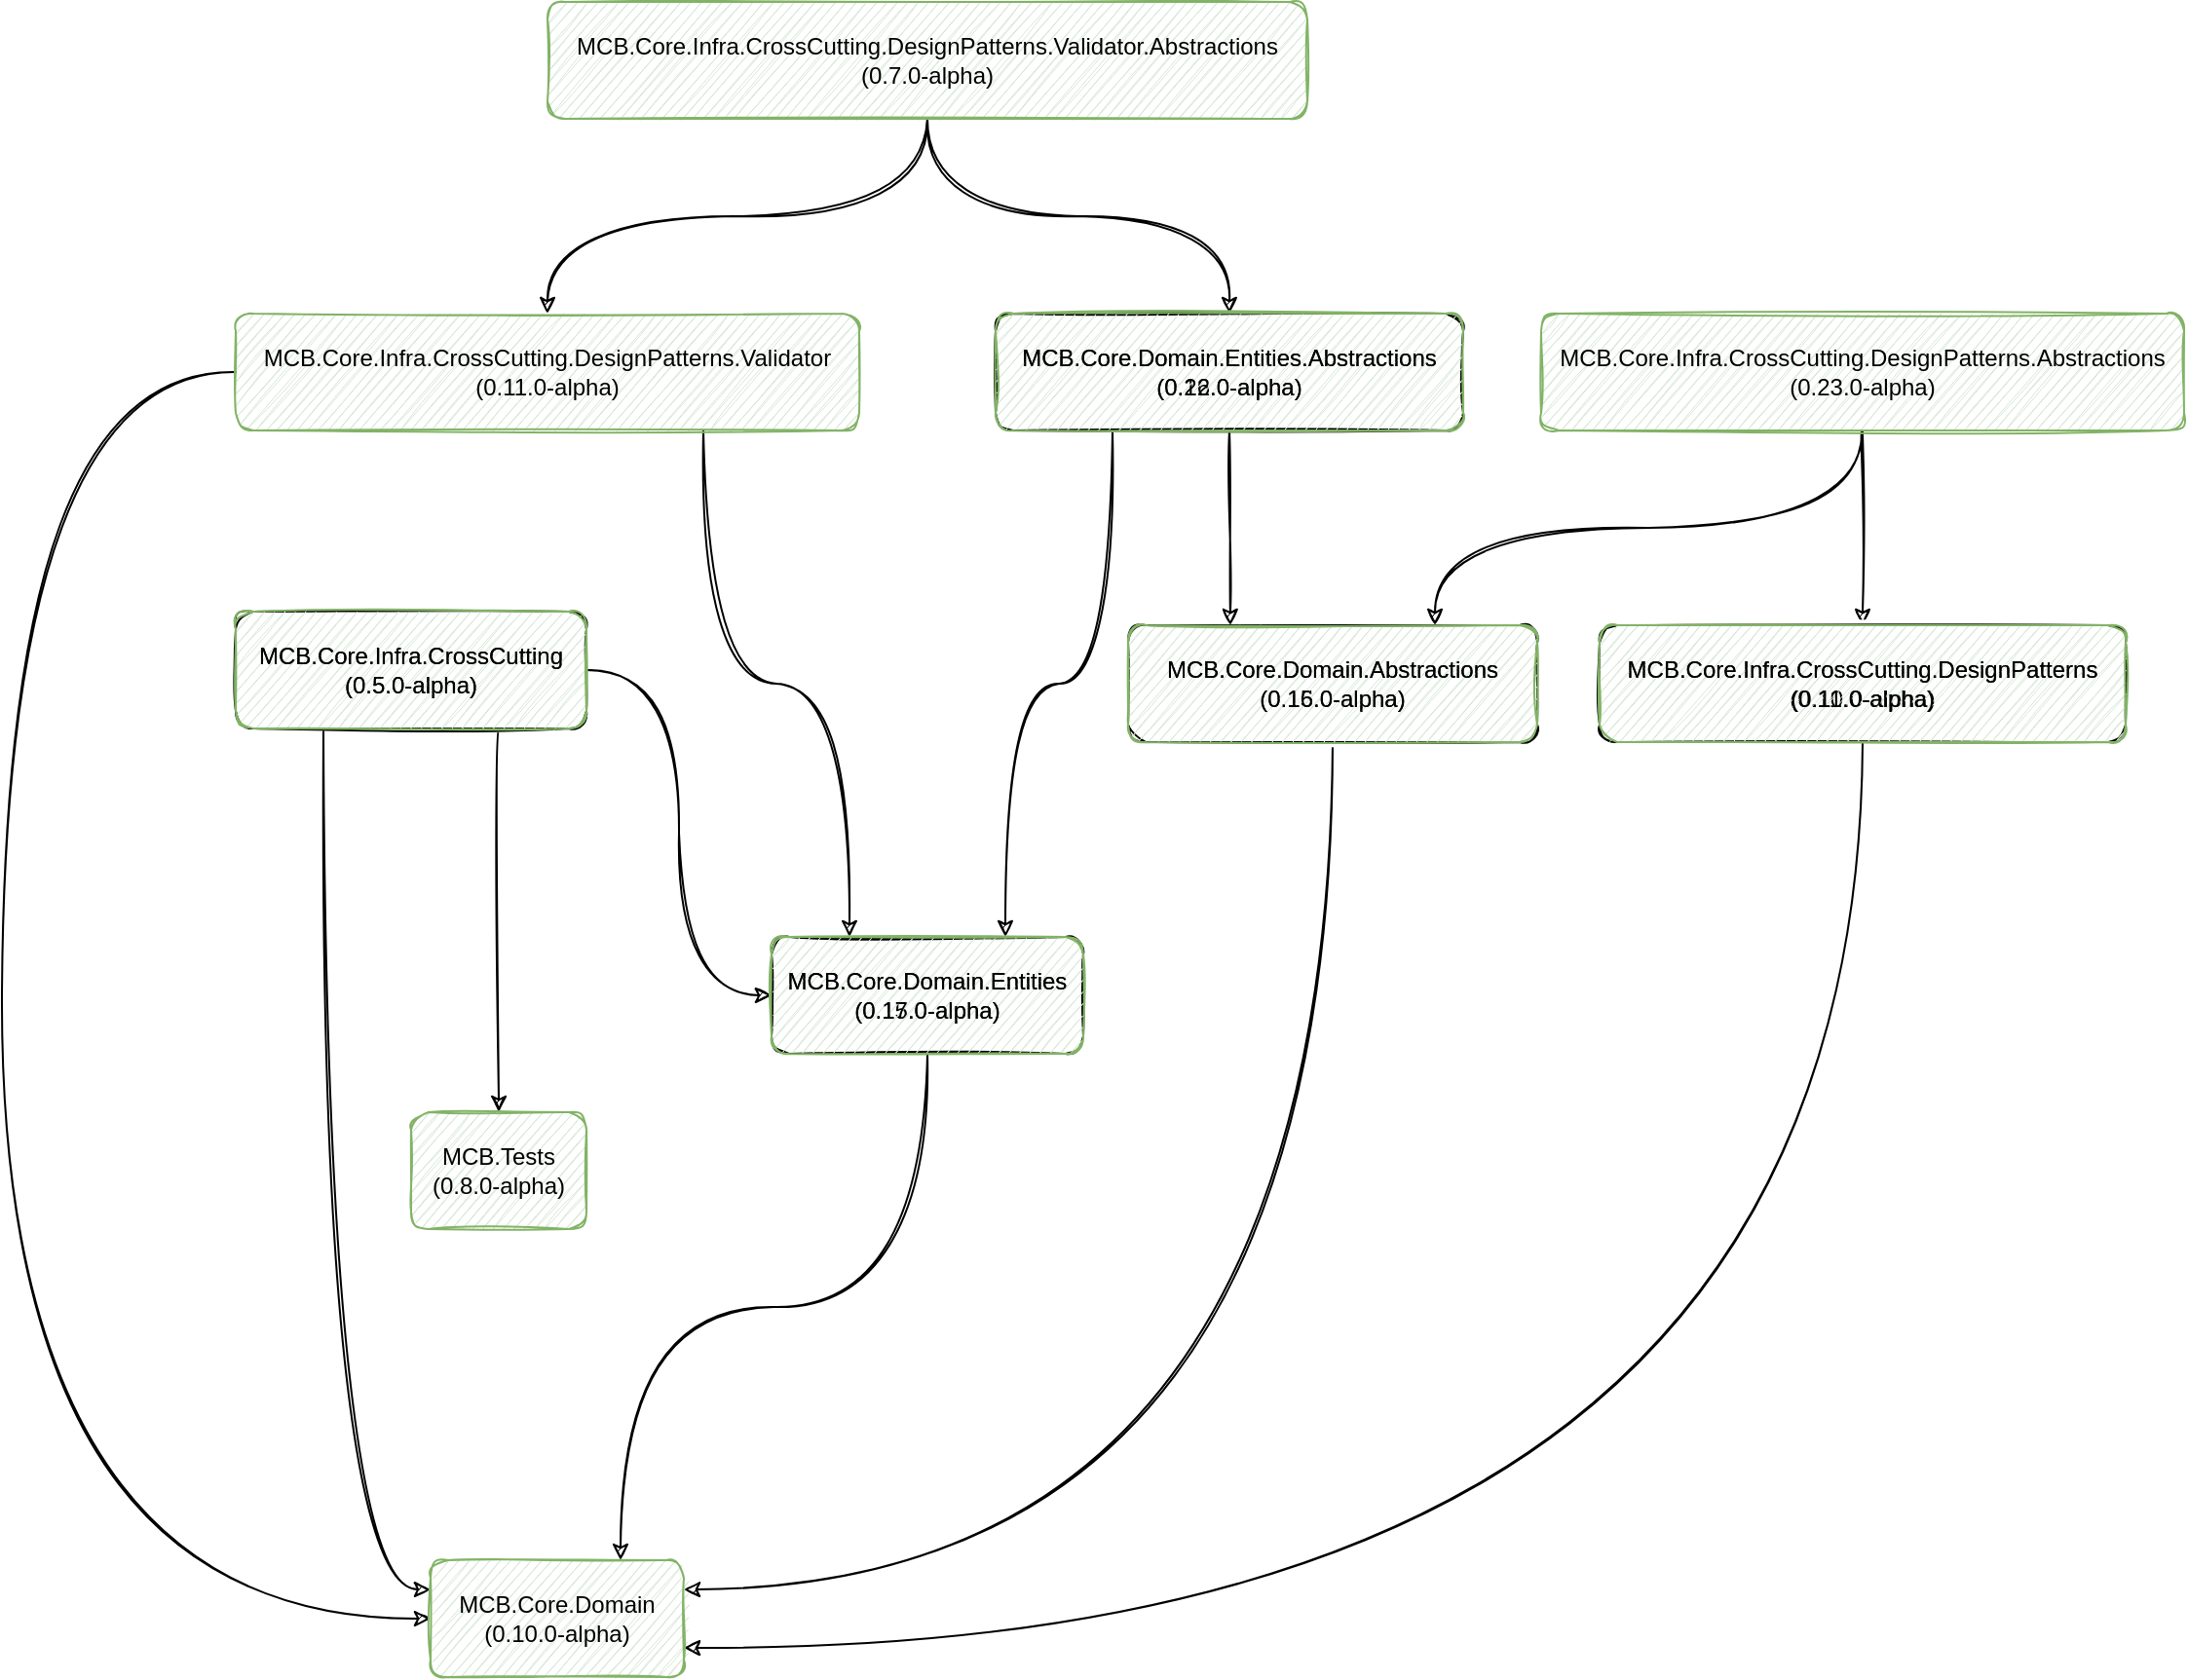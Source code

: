 <mxfile version="19.0.3" type="device"><diagram id="06RkCpFbpH6f8UlhYa3Y" name="Page-1"><mxGraphModel dx="2062" dy="857" grid="1" gridSize="10" guides="1" tooltips="1" connect="1" arrows="1" fold="1" page="1" pageScale="1" pageWidth="1169" pageHeight="827" math="0" shadow="0"><root><mxCell id="0"/><mxCell id="1" parent="0"/><mxCell id="PcA1VfBWENAPqxb3NAZG-33" style="edgeStyle=orthogonalEdgeStyle;rounded=1;orthogonalLoop=1;jettySize=auto;html=1;exitX=0.75;exitY=1;exitDx=0;exitDy=0;sketch=1;curved=1;" parent="1" source="wrAOR2XyxHAR7YnAa5zK-1" target="PcA1VfBWENAPqxb3NAZG-27" edge="1"><mxGeometry relative="1" as="geometry"/></mxCell><mxCell id="PcA1VfBWENAPqxb3NAZG-41" style="edgeStyle=orthogonalEdgeStyle;rounded=1;orthogonalLoop=1;jettySize=auto;html=1;exitX=0.25;exitY=1;exitDx=0;exitDy=0;entryX=0;entryY=0.25;entryDx=0;entryDy=0;sketch=1;curved=1;" parent="1" source="wrAOR2XyxHAR7YnAa5zK-1" target="PcA1VfBWENAPqxb3NAZG-14" edge="1"><mxGeometry relative="1" as="geometry"/></mxCell><mxCell id="tfhzQsaDoBt_08WCgqQs-1" style="edgeStyle=orthogonalEdgeStyle;rounded=1;orthogonalLoop=1;jettySize=auto;html=1;exitX=1;exitY=0.5;exitDx=0;exitDy=0;entryX=0;entryY=0.5;entryDx=0;entryDy=0;sketch=1;curved=1;" parent="1" source="wrAOR2XyxHAR7YnAa5zK-1" target="PcA1VfBWENAPqxb3NAZG-15" edge="1"><mxGeometry relative="1" as="geometry"/></mxCell><mxCell id="wrAOR2XyxHAR7YnAa5zK-1" value="MCB.Core.Infra.CrossCutting&lt;br&gt;(0.5.0-alpha)" style="rounded=1;whiteSpace=wrap;html=1;sketch=1;" parent="1" vertex="1"><mxGeometry x="140" y="353" width="180" height="60" as="geometry"/></mxCell><mxCell id="PcA1VfBWENAPqxb3NAZG-3" value="" style="edgeStyle=orthogonalEdgeStyle;rounded=1;orthogonalLoop=1;jettySize=auto;html=1;sketch=1;curved=1;" parent="1" source="PcA1VfBWENAPqxb3NAZG-1" target="PcA1VfBWENAPqxb3NAZG-2" edge="1"><mxGeometry relative="1" as="geometry"/></mxCell><mxCell id="PcA1VfBWENAPqxb3NAZG-36" style="edgeStyle=orthogonalEdgeStyle;rounded=1;orthogonalLoop=1;jettySize=auto;html=1;exitX=0.5;exitY=1;exitDx=0;exitDy=0;entryX=0.75;entryY=0;entryDx=0;entryDy=0;sketch=1;curved=1;" parent="1" source="PcA1VfBWENAPqxb3NAZG-1" target="PcA1VfBWENAPqxb3NAZG-9" edge="1"><mxGeometry relative="1" as="geometry"/></mxCell><mxCell id="PcA1VfBWENAPqxb3NAZG-1" value="MCB.Core.Infra.CrossCutting.DesignPatterns.Abstractions&lt;br&gt;(0.23.0-alpha)" style="rounded=1;whiteSpace=wrap;html=1;sketch=1;fillColor=#d5e8d4;strokeColor=#82b366;" parent="1" vertex="1"><mxGeometry x="810" y="200" width="330" height="60" as="geometry"/></mxCell><mxCell id="PcA1VfBWENAPqxb3NAZG-37" style="edgeStyle=orthogonalEdgeStyle;rounded=1;orthogonalLoop=1;jettySize=auto;html=1;exitX=0.5;exitY=1;exitDx=0;exitDy=0;entryX=1;entryY=0.75;entryDx=0;entryDy=0;sketch=1;curved=1;" parent="1" source="PcA1VfBWENAPqxb3NAZG-2" target="PcA1VfBWENAPqxb3NAZG-14" edge="1"><mxGeometry relative="1" as="geometry"/></mxCell><mxCell id="PcA1VfBWENAPqxb3NAZG-2" value="MCB.Core.Infra.CrossCutting.DesignPatterns&lt;br&gt;(0.10.0-alpha)" style="rounded=1;whiteSpace=wrap;html=1;sketch=1;" parent="1" vertex="1"><mxGeometry x="840" y="360" width="270" height="60" as="geometry"/></mxCell><mxCell id="PcA1VfBWENAPqxb3NAZG-25" style="edgeStyle=orthogonalEdgeStyle;rounded=1;orthogonalLoop=1;jettySize=auto;html=1;exitX=0.5;exitY=1;exitDx=0;exitDy=0;sketch=1;curved=1;" parent="1" source="PcA1VfBWENAPqxb3NAZG-4" target="PcA1VfBWENAPqxb3NAZG-5" edge="1"><mxGeometry relative="1" as="geometry"/></mxCell><mxCell id="PcA1VfBWENAPqxb3NAZG-26" style="edgeStyle=orthogonalEdgeStyle;rounded=1;orthogonalLoop=1;jettySize=auto;html=1;exitX=0.5;exitY=1;exitDx=0;exitDy=0;sketch=1;curved=1;" parent="1" source="PcA1VfBWENAPqxb3NAZG-4" target="PcA1VfBWENAPqxb3NAZG-7" edge="1"><mxGeometry relative="1" as="geometry"/></mxCell><mxCell id="PcA1VfBWENAPqxb3NAZG-4" value="MCB.Core.Infra.CrossCutting.DesignPatterns.Validator.Abstractions&lt;br&gt;(0.7.0-alpha)" style="rounded=1;whiteSpace=wrap;html=1;sketch=1;fillColor=#d5e8d4;strokeColor=#82b366;" parent="1" vertex="1"><mxGeometry x="300" y="40" width="390" height="60" as="geometry"/></mxCell><mxCell id="PcA1VfBWENAPqxb3NAZG-38" style="edgeStyle=orthogonalEdgeStyle;rounded=1;orthogonalLoop=1;jettySize=auto;html=1;exitX=0.75;exitY=1;exitDx=0;exitDy=0;entryX=0.25;entryY=0;entryDx=0;entryDy=0;sketch=1;curved=1;" parent="1" source="PcA1VfBWENAPqxb3NAZG-5" target="PcA1VfBWENAPqxb3NAZG-15" edge="1"><mxGeometry relative="1" as="geometry"/></mxCell><mxCell id="PcA1VfBWENAPqxb3NAZG-39" style="edgeStyle=orthogonalEdgeStyle;rounded=1;orthogonalLoop=1;jettySize=auto;html=1;exitX=0;exitY=0.5;exitDx=0;exitDy=0;entryX=0;entryY=0.5;entryDx=0;entryDy=0;sketch=1;curved=1;" parent="1" source="PcA1VfBWENAPqxb3NAZG-5" target="PcA1VfBWENAPqxb3NAZG-14" edge="1"><mxGeometry relative="1" as="geometry"><Array as="points"><mxPoint x="20" y="230"/><mxPoint x="20" y="870"/></Array></mxGeometry></mxCell><mxCell id="PcA1VfBWENAPqxb3NAZG-5" value="MCB.Core.Infra.CrossCutting.DesignPatterns.Validator&lt;br&gt;(0.11.0-alpha)" style="rounded=1;whiteSpace=wrap;html=1;sketch=1;fillColor=#d5e8d4;strokeColor=#82b366;" parent="1" vertex="1"><mxGeometry x="140" y="200" width="320" height="60" as="geometry"/></mxCell><mxCell id="PcA1VfBWENAPqxb3NAZG-31" style="edgeStyle=orthogonalEdgeStyle;rounded=1;orthogonalLoop=1;jettySize=auto;html=1;exitX=0.5;exitY=1;exitDx=0;exitDy=0;entryX=0.25;entryY=0;entryDx=0;entryDy=0;sketch=1;curved=1;" parent="1" source="PcA1VfBWENAPqxb3NAZG-7" target="PcA1VfBWENAPqxb3NAZG-9" edge="1"><mxGeometry relative="1" as="geometry"/></mxCell><mxCell id="tfhzQsaDoBt_08WCgqQs-2" style="edgeStyle=orthogonalEdgeStyle;rounded=1;orthogonalLoop=1;jettySize=auto;html=1;exitX=0.25;exitY=1;exitDx=0;exitDy=0;entryX=0.75;entryY=0;entryDx=0;entryDy=0;sketch=1;curved=1;" parent="1" source="PcA1VfBWENAPqxb3NAZG-7" target="PcA1VfBWENAPqxb3NAZG-15" edge="1"><mxGeometry relative="1" as="geometry"/></mxCell><mxCell id="PcA1VfBWENAPqxb3NAZG-7" value="MCB.Core.Domain.Entities.Abstractions&lt;br&gt;(0.16.0-alpha)" style="rounded=1;whiteSpace=wrap;html=1;sketch=1;" parent="1" vertex="1"><mxGeometry x="530" y="200" width="240" height="60" as="geometry"/></mxCell><mxCell id="PcA1VfBWENAPqxb3NAZG-42" style="edgeStyle=orthogonalEdgeStyle;rounded=1;orthogonalLoop=1;jettySize=auto;html=1;exitX=0.5;exitY=1;exitDx=0;exitDy=0;entryX=1;entryY=0.25;entryDx=0;entryDy=0;sketch=1;curved=1;" parent="1" source="PcA1VfBWENAPqxb3NAZG-9" target="PcA1VfBWENAPqxb3NAZG-14" edge="1"><mxGeometry relative="1" as="geometry"/></mxCell><mxCell id="PcA1VfBWENAPqxb3NAZG-9" value="MCB.Core.Domain.Abstractions&lt;br&gt;(0.15.0-alpha)" style="rounded=1;whiteSpace=wrap;html=1;sketch=1;" parent="1" vertex="1"><mxGeometry x="598" y="360" width="210" height="60" as="geometry"/></mxCell><mxCell id="PcA1VfBWENAPqxb3NAZG-14" value="MCB.Core.Domain&lt;br&gt;(0.10.0-alpha)" style="rounded=1;whiteSpace=wrap;html=1;sketch=1;fillColor=#d5e8d4;strokeColor=#82b366;" parent="1" vertex="1"><mxGeometry x="240" y="840" width="130" height="60" as="geometry"/></mxCell><mxCell id="PcA1VfBWENAPqxb3NAZG-44" style="edgeStyle=orthogonalEdgeStyle;rounded=1;orthogonalLoop=1;jettySize=auto;html=1;exitX=0.5;exitY=1;exitDx=0;exitDy=0;entryX=0.75;entryY=0;entryDx=0;entryDy=0;sketch=1;curved=1;" parent="1" source="PcA1VfBWENAPqxb3NAZG-15" target="PcA1VfBWENAPqxb3NAZG-14" edge="1"><mxGeometry relative="1" as="geometry"/></mxCell><mxCell id="PcA1VfBWENAPqxb3NAZG-15" value="MCB.Core.Domain.Entities&lt;br&gt;(0.15.0-alpha)" style="rounded=1;whiteSpace=wrap;html=1;sketch=1;" parent="1" vertex="1"><mxGeometry x="415" y="520" width="160" height="60" as="geometry"/></mxCell><mxCell id="PcA1VfBWENAPqxb3NAZG-27" value="MCB.Tests&lt;br&gt;(0.8.0-alpha)" style="rounded=1;whiteSpace=wrap;html=1;sketch=1;fillColor=#d5e8d4;strokeColor=#82b366;" parent="1" vertex="1"><mxGeometry x="230" y="610" width="90" height="60" as="geometry"/></mxCell><mxCell id="p5xrQbvkuQMJf1yEWTAG-1" value="MCB.Core.Domain.Entities.Abstractions&lt;br&gt;(0.22.0-alpha)" style="rounded=1;whiteSpace=wrap;html=1;sketch=1;fillColor=#d5e8d4;strokeColor=#82b366;" parent="1" vertex="1"><mxGeometry x="530" y="200" width="240" height="60" as="geometry"/></mxCell><mxCell id="p5xrQbvkuQMJf1yEWTAG-2" value="MCB.Core.Infra.CrossCutting&lt;br&gt;(0.5.0-alpha)" style="rounded=1;whiteSpace=wrap;html=1;sketch=1;fillColor=#d5e8d4;strokeColor=#82b366;" parent="1" vertex="1"><mxGeometry x="140" y="353" width="180" height="60" as="geometry"/></mxCell><mxCell id="p5xrQbvkuQMJf1yEWTAG-3" value="MCB.Core.Domain.Abstractions&lt;br&gt;(0.16.0-alpha)" style="rounded=1;whiteSpace=wrap;html=1;sketch=1;fillColor=#d5e8d4;strokeColor=#82b366;" parent="1" vertex="1"><mxGeometry x="598" y="360" width="210" height="60" as="geometry"/></mxCell><mxCell id="p5xrQbvkuQMJf1yEWTAG-4" value="MCB.Core.Infra.CrossCutting.DesignPatterns&lt;br&gt;(0.11.0-alpha)" style="rounded=1;whiteSpace=wrap;html=1;sketch=1;fillColor=#d5e8d4;strokeColor=#82b366;" parent="1" vertex="1"><mxGeometry x="840" y="360" width="270" height="60" as="geometry"/></mxCell><mxCell id="p5xrQbvkuQMJf1yEWTAG-5" value="MCB.Core.Domain.Entities&lt;br&gt;(0.17.0-alpha)" style="rounded=1;whiteSpace=wrap;html=1;sketch=1;fillColor=#d5e8d4;strokeColor=#82b366;" parent="1" vertex="1"><mxGeometry x="415" y="520" width="160" height="60" as="geometry"/></mxCell></root></mxGraphModel></diagram></mxfile>